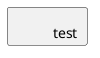 @startuml

sprite test <svg width="32" height="32" viewBox="0 0 32 32">

</svg>



card "<$test> test"

@enduml

<svg width="0" height="0" class="hidden">
  <symbol fill="none" xmlns="http://www.w3.org/2000/svg" viewBox="0 0 24 24" id="salesforce-svgrepo-com (3)">
    <path d="M15.1823 12.0413C15.2625 11.9197 15.3033 11.7476 15.3033 11.5292C15.3033 11.3111 15.2625 11.1393 15.1826 11.019C15.103 10.8999 14.983 10.8419 14.8157 10.8419C14.648 10.8419 14.5286 10.8999 14.4506 11.019C14.3716 11.1393 14.3315 11.3111 14.3315 11.5292C14.3315 11.7476 14.3716 11.92 14.4506 12.0413C14.5286 12.1619 14.648 12.2202 14.8157 12.2202C14.983 12.2202 15.103 12.1616 15.1823 12.0413Z" fill="#1F2328"></path>
    <path d="M19.5355 11.0191C19.4838 11.0977 19.4503 11.1987 19.4324 11.3199H20.3419C20.3328 11.2031 20.3099 11.0977 20.2573 11.0191C20.178 10.9 20.0674 10.8342 19.9 10.8342C19.7326 10.8342 19.6136 10.8997 19.5355 11.0191Z" fill="#1F2328"></path>
    <path d="M9.32318 11.0191C9.27148 11.0977 9.23824 11.1987 9.22008 11.3199H10.1295C10.1204 11.2031 10.0975 11.0977 10.0452 11.0191C9.96563 10.9 9.85499 10.8342 9.68765 10.8342C9.5203 10.8342 9.40121 10.8997 9.32318 11.0191Z" fill="#1F2328"></path>
    <path d="M6.39015 12.0794C6.40706 12.1051 6.41395 12.1151 6.46379 12.1549C6.46284 12.1546 6.57817 12.2452 6.83766 12.2295C7.02004 12.2185 7.18175 12.1837 7.18175 12.1837V11.604C7.18175 11.604 7.01848 11.577 6.83578 11.5745C6.57568 11.5711 6.46507 11.667 6.46599 11.6666C6.3892 11.7209 6.35223 11.8014 6.35223 11.9136C6.35223 11.9844 6.36506 12.0402 6.39015 12.0794Z" fill="#1F2328"></path>
    <path fill-rule="evenodd" clip-rule="evenodd" d="M12.9449 4.78232C11.8524 4.78232 10.8646 5.24084 10.1551 5.98012C9.37442 4.9594 8.14311 4.30065 6.75761 4.30065C4.39778 4.30065 2.48453 6.21106 2.48453 8.56775C2.48453 9.17104 2.61021 9.74487 2.83615 10.2648C1.73866 10.9063 1 12.1053 1 13.4786C1 15.5279 2.64405 17.1888 4.672 17.1887C4.93087 17.1887 5.18315 17.1618 5.42665 17.1101C5.98385 18.6217 7.43547 19.6993 9.13874 19.6993C10.7743 19.6993 12.1777 18.706 12.78 17.2891C13.2382 17.5126 13.7528 17.6381 14.2969 17.6381C15.5965 17.6381 16.7288 16.922 17.3229 15.8622C17.6305 15.9243 17.9434 15.9555 18.2572 15.9553C20.8765 15.9553 23 13.8133 23 11.1708C23 8.52859 20.8765 6.38655 18.2572 6.38655C17.5743 6.38655 16.9253 6.5323 16.3389 6.79427C15.6642 5.59211 14.3971 4.78232 12.9449 4.78232ZM13.9857 9.69029C14.034 9.69937 14.071 9.70784 14.1117 9.72038C14.1205 9.7238 14.1453 9.73602 14.1352 9.76493L14.0378 10.0326C14.0296 10.0526 14.024 10.0648 13.9823 10.0523C13.9719 10.0491 13.9566 10.0448 13.9171 10.0363C13.8886 10.0303 13.8507 10.026 13.8124 10.026C13.762 10.026 13.7159 10.0322 13.6755 10.0454C13.636 10.0582 13.5999 10.0805 13.5686 10.1118C13.5369 10.1438 13.4993 10.1905 13.4793 10.2479C13.4395 10.363 13.4202 10.4843 13.414 10.5232L13.4119 10.5355H13.8196C13.8538 10.5355 13.8644 10.5512 13.8613 10.5766L13.8137 10.8417C13.8064 10.8802 13.771 10.879 13.771 10.879H13.3511L13.0637 12.5046C13.0336 12.6725 12.9957 12.8167 12.9515 12.9327C12.907 13.0502 12.8603 13.136 12.786 13.2182C12.7171 13.294 12.6394 13.3501 12.5504 13.3824C12.4617 13.4143 12.3545 13.4309 12.2373 13.4309C12.1812 13.4309 12.1214 13.43 12.0505 13.4134C11.9994 13.4012 11.9715 13.3924 11.9339 13.3792C11.918 13.3733 11.9054 13.3535 11.9142 13.3282C11.9233 13.3028 11.9985 13.0962 12.0089 13.069C12.022 13.0361 12.0549 13.0486 12.0549 13.0486C12.0778 13.0583 12.0938 13.0649 12.1239 13.0709C12.1543 13.0771 12.1953 13.0822 12.226 13.0822C12.2815 13.0822 12.3323 13.0753 12.3761 13.0605C12.4294 13.0427 12.4602 13.012 12.4927 12.9706C12.5266 12.9273 12.5538 12.8681 12.5817 12.7891C12.6103 12.7089 12.636 12.6033 12.6582 12.4748L12.944 10.879H12.6623C12.6285 10.879 12.6175 10.863 12.6209 10.8379L12.6682 10.5725C12.6758 10.5343 12.7109 10.5355 12.7109 10.5355H13.0004L13.0161 10.4493C13.0593 10.1933 13.1455 9.99866 13.2725 9.87078C13.4 9.7423 13.5818 9.67711 13.8125 9.67711C13.8786 9.67711 13.9368 9.68153 13.9857 9.69029ZM8.37841 12.5168C8.39973 12.5168 8.41508 12.4996 8.41508 12.4783V9.75672C8.41508 9.73544 8.39973 9.71819 8.37841 9.71819H8.04026C8.01895 9.71819 8.00391 9.73544 8.00391 9.75672V12.4783C8.00391 12.4996 8.01895 12.5168 8.04026 12.5168H8.37841ZM4.1927 12.3325C4.18612 12.3262 4.1752 12.3159 4.18661 12.2861L4.27569 12.0391C4.28978 11.9965 4.32207 12.0106 4.33491 12.0188C4.34531 12.025 4.35463 12.0311 4.36435 12.0374C4.37747 12.0459 4.3913 12.0548 4.40949 12.0654C4.6718 12.2312 4.91468 12.2328 4.99083 12.2328C5.18702 12.2328 5.30861 12.1288 5.30861 11.989V11.9815C5.30861 11.8287 5.12191 11.7713 4.90503 11.7046L4.85639 11.6897C4.55834 11.6045 4.24026 11.4822 4.24026 11.1052V11.0977C4.24026 10.7401 4.52857 10.4907 4.94161 10.4907L4.98673 10.4904C5.22928 10.4904 5.46371 10.5609 5.63325 10.664C5.6486 10.6734 5.66364 10.6909 5.65519 10.7148C5.64735 10.7367 5.57212 10.9391 5.56336 10.9617C5.54737 11.004 5.50381 10.9758 5.50381 10.9758C5.35527 10.8937 5.12461 10.8291 4.93031 10.8291C4.75544 10.8291 4.64262 10.9219 4.64262 11.0479V11.0557C4.64262 11.203 4.83544 11.2656 5.05905 11.3383L5.09797 11.3509C5.39476 11.4446 5.71095 11.5744 5.71095 11.9317V11.9392C5.71095 12.3256 5.43078 12.5656 4.97951 12.5656C4.75795 12.5656 4.54607 12.5309 4.32169 12.4118L4.2954 12.397C4.26199 12.3783 4.22879 12.3598 4.19601 12.3359C4.19526 12.3349 4.19407 12.3337 4.1927 12.3325ZM10.7992 12.3325C10.7927 12.3262 10.7817 12.3159 10.7932 12.2861L10.8822 12.0391C10.8953 11.9987 10.9336 12.0134 10.9417 12.0188L10.9568 12.0285C10.9744 12.04 10.9912 12.051 11.016 12.0654C11.2783 12.2312 11.5212 12.2328 11.5973 12.2328C11.7935 12.2328 11.9154 12.1288 11.9154 11.989V11.9815C11.9154 11.8288 11.7286 11.7714 11.5119 11.7048L11.4629 11.6897C11.1648 11.6045 10.8467 11.4822 10.8467 11.1052V11.0977C10.8467 10.7401 11.135 10.4907 11.5481 10.4907L11.5932 10.4904C11.8358 10.4904 12.0702 10.5609 12.2397 10.664C12.2551 10.6734 12.2702 10.6909 12.2617 10.7148C12.2538 10.7367 12.1786 10.9391 12.1698 10.9617C12.1539 11.004 12.1103 10.9758 12.1103 10.9758C11.9618 10.8937 11.7311 10.8291 11.5368 10.8291C11.3619 10.8291 11.2491 10.9219 11.2491 11.0479V11.0557C11.2491 11.2029 11.4419 11.2656 11.6653 11.3382L11.7045 11.3509C12.0013 11.4446 12.3175 11.5744 12.3175 11.9317V11.9392C12.3175 12.3256 12.0373 12.5656 11.586 12.5656C11.3645 12.5656 11.1526 12.5309 10.9282 12.4118L10.9018 12.3969C10.8685 12.3783 10.8353 12.3598 10.8026 12.3359C10.8021 12.3353 10.8015 12.3346 10.8008 12.3339C10.8003 12.3335 10.7998 12.333 10.7992 12.3325ZM15.5086 10.7971C15.5853 10.8889 15.643 10.9992 15.68 11.1243C15.7169 11.2487 15.7355 11.385 15.7355 11.5292C15.7355 11.6734 15.717 11.8097 15.68 11.9341C15.643 12.0591 15.5853 12.1695 15.5086 12.2613C15.4318 12.3534 15.3343 12.4271 15.2193 12.4794C15.104 12.5317 14.9683 12.5584 14.8157 12.5584C14.6627 12.5584 14.527 12.5317 14.4117 12.4794C14.2967 12.4271 14.1992 12.3534 14.1224 12.2613C14.0453 12.1692 13.988 12.0588 13.9507 11.9341C13.914 11.81 13.8955 11.6737 13.8955 11.5292C13.8955 11.3847 13.914 11.2487 13.9507 11.1243C13.988 10.9996 14.0457 10.8893 14.1221 10.7971C14.1992 10.705 14.2964 10.631 14.4117 10.5771C14.5267 10.5235 14.6627 10.4963 14.8157 10.4963C14.9683 10.4963 15.1043 10.5235 15.2193 10.5771C15.3346 10.631 15.4318 10.705 15.5086 10.7971ZM18.7254 12.139C18.7254 12.139 18.7608 12.1252 18.7733 12.1619L18.8658 12.4173C18.8777 12.449 18.8504 12.4621 18.8504 12.4621C18.7082 12.5182 18.5101 12.5574 18.3171 12.5574C17.9905 12.5574 17.7401 12.4631 17.5734 12.2775C17.407 12.0926 17.3227 11.84 17.3227 11.5276C17.3227 11.3831 17.3433 11.2465 17.3841 11.1221C17.4251 10.9973 17.4865 10.887 17.5674 10.7949C17.6482 10.7027 17.7504 10.6288 17.8708 10.5752C17.9914 10.5213 18.1324 10.4943 18.2907 10.4943C18.3966 10.4943 18.4919 10.5009 18.5734 10.5135C18.6605 10.5266 18.7758 10.5576 18.8247 10.5767C18.8335 10.5802 18.8579 10.5924 18.8479 10.6209C18.8244 10.6883 18.8056 10.7399 18.7859 10.7942L18.7554 10.8786C18.7413 10.9174 18.7116 10.9046 18.7116 10.9046C18.5875 10.8654 18.469 10.8475 18.3136 10.8475C18.1271 10.8475 17.9874 10.9099 17.8955 11.0315C17.8031 11.1537 17.7517 11.3142 17.751 11.5276C17.7504 11.762 17.8087 11.9353 17.9128 12.0425C18.0165 12.1497 18.1613 12.2039 18.3437 12.2039C18.4179 12.2039 18.4872 12.1989 18.5502 12.1892C18.6122 12.1795 18.6705 12.16 18.7254 12.139ZM20.5374 10.7549C20.5895 10.8107 20.6688 10.9326 20.7007 11.0532C20.7772 11.3219 20.7449 11.5563 20.7393 11.597L20.7386 11.6026C20.7351 11.6352 20.7016 11.6358 20.7016 11.6358L19.4265 11.6346C19.4346 11.8282 19.4807 11.9655 19.575 12.0589C19.6668 12.1501 19.8135 12.2084 20.0112 12.2087C20.2873 12.2093 20.4194 12.1587 20.5097 12.1241L20.5346 12.1147C20.5346 12.1147 20.5701 12.1018 20.5826 12.1366L20.6659 12.3701C20.6829 12.4096 20.6694 12.4234 20.6553 12.4312C20.5754 12.4754 20.3814 12.5575 20.0131 12.5587C19.8342 12.5591 19.6784 12.5334 19.5503 12.4838C19.4211 12.4341 19.3133 12.3626 19.2297 12.2714C19.1457 12.1808 19.0836 12.0715 19.0448 11.9473C19.0062 11.8242 18.9868 11.6872 18.9868 11.5402C18.9868 11.3958 19.0056 11.2588 19.0429 11.1332C19.0799 11.0069 19.1381 10.8956 19.2156 10.8022C19.293 10.7085 19.3917 10.6333 19.5092 10.5781C19.6264 10.523 19.7709 10.4963 19.9301 10.4963C20.0667 10.4963 20.1915 10.5258 20.2955 10.5703C20.3751 10.6048 20.4553 10.6665 20.5374 10.7549ZM10.3251 10.7549C10.3771 10.8107 10.4561 10.9326 10.488 11.0532C10.5645 11.3209 10.5328 11.5546 10.5271 11.5965L10.5263 11.6026C10.5229 11.6352 10.4893 11.6358 10.4893 11.6358L9.21415 11.6346C9.22232 11.8282 9.26837 11.9655 9.36271 12.0589C9.45454 12.1501 9.60121 12.2084 9.79864 12.2087C10.0751 12.2093 10.2071 12.1587 10.2974 12.1241L10.3223 12.1147C10.3223 12.1147 10.3577 12.1018 10.3706 12.1366L10.4536 12.3701C10.4705 12.4096 10.4571 12.4234 10.443 12.4312C10.363 12.4754 10.1691 12.5575 9.80082 12.5587C9.62187 12.5591 9.46613 12.5334 9.33794 12.4838C9.20882 12.4341 9.10103 12.3626 9.01734 12.2714C8.93337 12.1808 8.87132 12.0715 8.83245 11.9473C8.79389 11.8242 8.77446 11.6872 8.77446 11.5402C8.77446 11.3958 8.79358 11.2588 8.83055 11.1332C8.86753 11.0069 8.92582 10.8956 9.00323 10.8022C9.08063 10.7085 9.17936 10.6333 9.29687 10.5781C9.41407 10.523 9.55886 10.4963 9.71775 10.4963C9.8544 10.4963 9.97911 10.5258 10.0832 10.5703C10.1628 10.6048 10.243 10.6665 10.3251 10.7549ZM6.77214 11.253C6.85237 11.253 6.91944 11.2552 6.97115 11.2589C6.97115 11.2589 7.07175 11.268 7.18144 11.2837V11.2297C7.18144 11.0599 7.14603 10.9794 7.07646 10.9261C7.00502 10.8712 6.8991 10.8437 6.76119 10.8437C6.76119 10.8437 6.45095 10.8396 6.20556 10.9731C6.19426 10.9797 6.18455 10.9835 6.18455 10.9835C6.18455 10.9835 6.15414 10.9941 6.14286 10.9628L6.0526 10.7202C6.03881 10.6851 6.06387 10.6694 6.06387 10.6694C6.17858 10.5798 6.45718 10.5259 6.45718 10.5259C6.54932 10.5074 6.70319 10.4942 6.79879 10.4942C7.05356 10.4942 7.25068 10.5535 7.3845 10.6707C7.51895 10.7882 7.58726 10.9778 7.58726 11.2335L7.5879 12.3997C7.5879 12.3997 7.59041 12.4335 7.55874 12.4413C7.52908 12.4494 7.4993 12.457 7.46942 12.4642C7.42681 12.4739 7.27325 12.5049 7.14821 12.5263C7.02191 12.5479 6.89154 12.5585 6.76086 12.5585C6.63675 12.5585 6.52331 12.547 6.42333 12.5241C6.32181 12.5012 6.23436 12.4633 6.16354 12.4116C6.0921 12.3599 6.03601 12.2928 5.99714 12.2123C5.95827 12.132 5.93885 12.0339 5.93885 11.9211C5.93885 11.8102 5.96173 11.7111 6.00686 11.6271C6.0515 11.5438 6.11477 11.4718 6.19175 11.4168C6.26885 11.3617 6.35848 11.32 6.45813 11.2934C6.55716 11.2667 6.66278 11.253 6.77214 11.253ZM17.2369 10.5561C17.2454 10.5592 17.2657 10.573 17.256 10.6019C17.2441 10.6366 17.1821 10.8112 17.1601 10.8695C17.152 10.8917 17.1382 10.9068 17.1138 10.904C17.1138 10.904 17.0404 10.8868 16.9737 10.8868C16.9273 10.8868 16.8618 10.8927 16.8026 10.9109C16.7446 10.9287 16.6916 10.9604 16.6449 11.0055C16.5985 11.051 16.5609 11.1143 16.5334 11.1933C16.5052 11.2732 16.491 11.4004 16.491 11.5279V12.4781C16.4911 12.4884 16.487 12.4983 16.4798 12.5055C16.4726 12.5128 16.4628 12.517 16.4525 12.517H16.1175C16.0962 12.517 16.0786 12.4995 16.0786 12.4781V10.5762C16.0786 10.5545 16.094 10.5373 16.1153 10.5373H16.4421C16.4635 10.5373 16.4788 10.5545 16.4788 10.5762V10.7313C16.5277 10.6658 16.6155 10.6081 16.6944 10.5724C16.7741 10.5367 16.8631 10.5097 17.0232 10.5194C17.1069 10.5248 17.2153 10.5477 17.2369 10.5561Z" fill="#1F2328"></path>
  </symbol>
</svg>